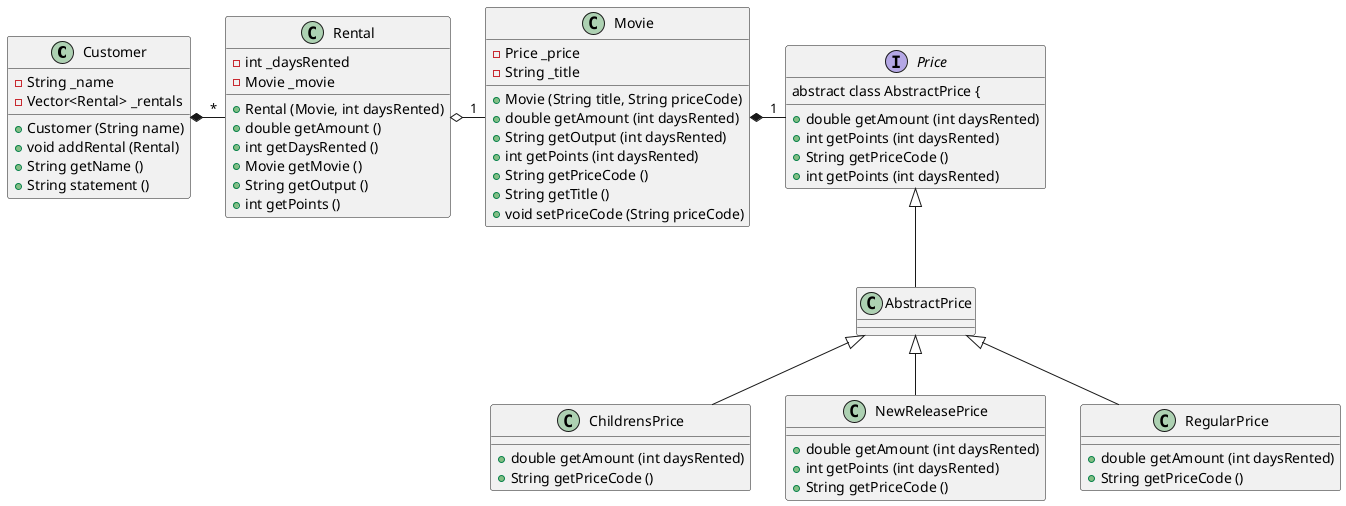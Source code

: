 @startuml
Customer      *- "*" Rental
Rental        o- "1" Movie
Movie         *- "1" Price
Price         ^-- AbstractPrice
AbstractPrice ^-- ChildrensPrice
AbstractPrice ^-- NewReleasePrice
AbstractPrice ^-- RegularPrice

class Customer {
    - String _name
    - Vector<Rental> _rentals
    + Customer (String name)
    + void addRental (Rental)
    + String getName ()
    + String statement ()
    }

class Rental {
    - int _daysRented
    - Movie _movie
    + Rental (Movie, int daysRented)
    + double getAmount ()
    + int getDaysRented ()
    + Movie getMovie ()
    + String getOutput ()
    + int getPoints ()
    }

class Movie {
    - Price _price
    - String _title
    + Movie (String title, String priceCode)
    + double getAmount (int daysRented)
    + String getOutput (int daysRented)
    + int getPoints (int daysRented)
    + String getPriceCode ()
    + String getTitle ()
    + void setPriceCode (String priceCode)
    }

interface Price {
    + double getAmount (int daysRented)
    + int getPoints (int daysRented)
    + String getPriceCode ()

abstract class AbstractPrice {
    + int getPoints (int daysRented)
    }

class ChildrensPrice {
    + double getAmount (int daysRented)
    + String getPriceCode ()
    }

class NewReleasePrice {
    + double getAmount (int daysRented)
    + int getPoints (int daysRented)
    + String getPriceCode ()
    }

class RegularPrice {
    + double getAmount (int daysRented)
    + String getPriceCode ()
    }

@enduml
